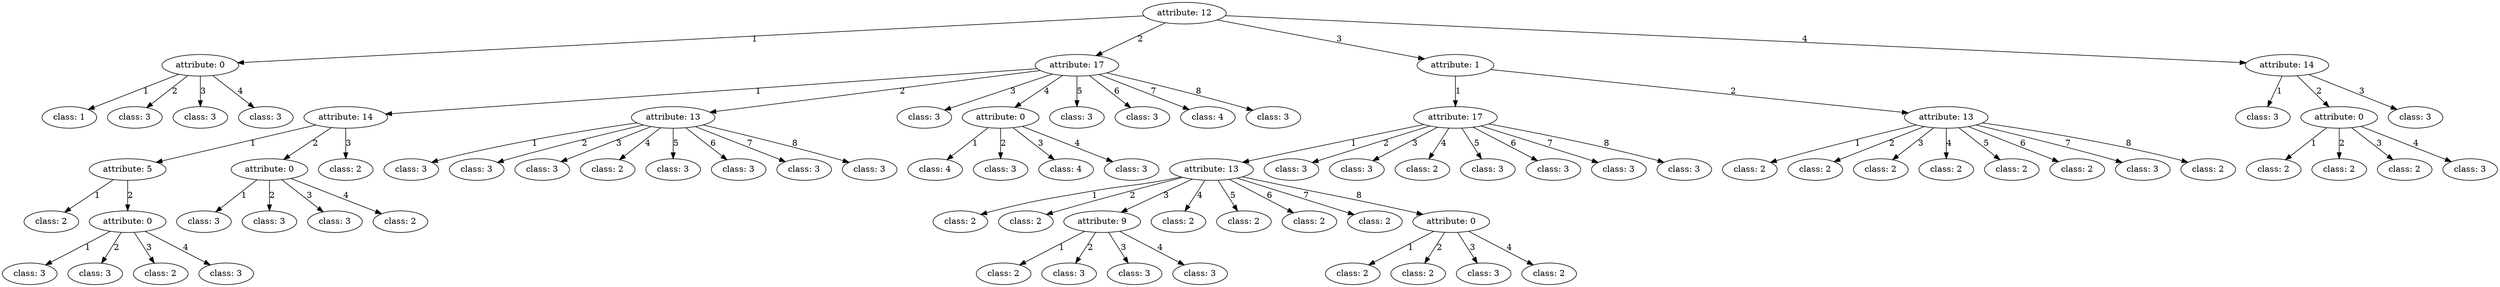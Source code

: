 digraph {
	1 [label="attribute: 12"]
	1 -> 2 [label=1]
	2 [label="attribute: 0"]
	2 -> 3 [label=1]
	3 [label="class: 1"]
	2 -> 4 [label=2]
	4 [label="class: 3"]
	2 -> 5 [label=3]
	5 [label="class: 3"]
	2 -> 6 [label=4]
	6 [label="class: 3"]
	1 -> 7 [label=2]
	7 [label="attribute: 17"]
	7 -> 8 [label=1]
	8 [label="attribute: 14"]
	8 -> 9 [label=1]
	9 [label="attribute: 5"]
	9 -> 10 [label=1]
	10 [label="class: 2"]
	9 -> 11 [label=2]
	11 [label="attribute: 0"]
	11 -> 12 [label=1]
	12 [label="class: 3"]
	11 -> 13 [label=2]
	13 [label="class: 3"]
	11 -> 14 [label=3]
	14 [label="class: 2"]
	11 -> 15 [label=4]
	15 [label="class: 3"]
	8 -> 16 [label=2]
	16 [label="attribute: 0"]
	16 -> 17 [label=1]
	17 [label="class: 3"]
	16 -> 18 [label=2]
	18 [label="class: 3"]
	16 -> 19 [label=3]
	19 [label="class: 3"]
	16 -> 20 [label=4]
	20 [label="class: 2"]
	8 -> 21 [label=3]
	21 [label="class: 2"]
	7 -> 22 [label=2]
	22 [label="attribute: 13"]
	22 -> 23 [label=1]
	23 [label="class: 3"]
	22 -> 24 [label=2]
	24 [label="class: 3"]
	22 -> 25 [label=3]
	25 [label="class: 3"]
	22 -> 26 [label=4]
	26 [label="class: 2"]
	22 -> 27 [label=5]
	27 [label="class: 3"]
	22 -> 28 [label=6]
	28 [label="class: 3"]
	22 -> 29 [label=7]
	29 [label="class: 3"]
	22 -> 30 [label=8]
	30 [label="class: 3"]
	7 -> 31 [label=3]
	31 [label="class: 3"]
	7 -> 32 [label=4]
	32 [label="attribute: 0"]
	32 -> 33 [label=1]
	33 [label="class: 4"]
	32 -> 34 [label=2]
	34 [label="class: 3"]
	32 -> 35 [label=3]
	35 [label="class: 4"]
	32 -> 36 [label=4]
	36 [label="class: 3"]
	7 -> 37 [label=5]
	37 [label="class: 3"]
	7 -> 38 [label=6]
	38 [label="class: 3"]
	7 -> 39 [label=7]
	39 [label="class: 4"]
	7 -> 40 [label=8]
	40 [label="class: 3"]
	1 -> 41 [label=3]
	41 [label="attribute: 1"]
	41 -> 42 [label=1]
	42 [label="attribute: 17"]
	42 -> 43 [label=1]
	43 [label="attribute: 13"]
	43 -> 44 [label=1]
	44 [label="class: 2"]
	43 -> 45 [label=2]
	45 [label="class: 2"]
	43 -> 46 [label=3]
	46 [label="attribute: 9"]
	46 -> 47 [label=1]
	47 [label="class: 2"]
	46 -> 48 [label=2]
	48 [label="class: 3"]
	46 -> 49 [label=3]
	49 [label="class: 3"]
	46 -> 50 [label=4]
	50 [label="class: 3"]
	43 -> 51 [label=4]
	51 [label="class: 2"]
	43 -> 52 [label=5]
	52 [label="class: 2"]
	43 -> 53 [label=6]
	53 [label="class: 2"]
	43 -> 54 [label=7]
	54 [label="class: 2"]
	43 -> 55 [label=8]
	55 [label="attribute: 0"]
	55 -> 56 [label=1]
	56 [label="class: 2"]
	55 -> 57 [label=2]
	57 [label="class: 2"]
	55 -> 58 [label=3]
	58 [label="class: 3"]
	55 -> 59 [label=4]
	59 [label="class: 2"]
	42 -> 60 [label=2]
	60 [label="class: 3"]
	42 -> 61 [label=3]
	61 [label="class: 3"]
	42 -> 62 [label=4]
	62 [label="class: 2"]
	42 -> 63 [label=5]
	63 [label="class: 3"]
	42 -> 64 [label=6]
	64 [label="class: 3"]
	42 -> 65 [label=7]
	65 [label="class: 3"]
	42 -> 66 [label=8]
	66 [label="class: 3"]
	41 -> 67 [label=2]
	67 [label="attribute: 13"]
	67 -> 68 [label=1]
	68 [label="class: 2"]
	67 -> 69 [label=2]
	69 [label="class: 2"]
	67 -> 70 [label=3]
	70 [label="class: 2"]
	67 -> 71 [label=4]
	71 [label="class: 2"]
	67 -> 72 [label=5]
	72 [label="class: 2"]
	67 -> 73 [label=6]
	73 [label="class: 2"]
	67 -> 74 [label=7]
	74 [label="class: 3"]
	67 -> 75 [label=8]
	75 [label="class: 2"]
	1 -> 76 [label=4]
	76 [label="attribute: 14"]
	76 -> 77 [label=1]
	77 [label="class: 3"]
	76 -> 78 [label=2]
	78 [label="attribute: 0"]
	78 -> 79 [label=1]
	79 [label="class: 2"]
	78 -> 80 [label=2]
	80 [label="class: 2"]
	78 -> 81 [label=3]
	81 [label="class: 2"]
	78 -> 82 [label=4]
	82 [label="class: 3"]
	76 -> 83 [label=3]
	83 [label="class: 3"]
}
